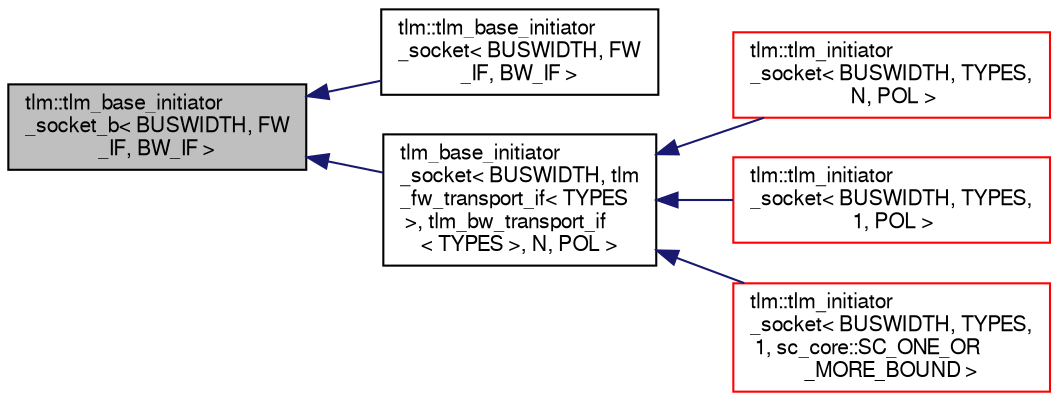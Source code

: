digraph "tlm::tlm_base_initiator_socket_b&lt; BUSWIDTH, FW_IF, BW_IF &gt;"
{
  edge [fontname="FreeSans",fontsize="10",labelfontname="FreeSans",labelfontsize="10"];
  node [fontname="FreeSans",fontsize="10",shape=record];
  rankdir="LR";
  Node0 [label="tlm::tlm_base_initiator\l_socket_b\< BUSWIDTH, FW\l_IF, BW_IF \>",height=0.2,width=0.4,color="black", fillcolor="grey75", style="filled", fontcolor="black"];
  Node0 -> Node1 [dir="back",color="midnightblue",fontsize="10",style="solid",fontname="FreeSans"];
  Node1 [label="tlm::tlm_base_initiator\l_socket\< BUSWIDTH, FW\l_IF, BW_IF \>",height=0.2,width=0.4,color="black", fillcolor="white", style="filled",URL="$a02515.html"];
  Node0 -> Node2 [dir="back",color="midnightblue",fontsize="10",style="solid",fontname="FreeSans"];
  Node2 [label="tlm_base_initiator\l_socket\< BUSWIDTH, tlm\l_fw_transport_if\< TYPES\l \>, tlm_bw_transport_if\l\< TYPES \>, N, POL \>",height=0.2,width=0.4,color="black", fillcolor="white", style="filled",URL="$a02515.html"];
  Node2 -> Node3 [dir="back",color="midnightblue",fontsize="10",style="solid",fontname="FreeSans"];
  Node3 [label="tlm::tlm_initiator\l_socket\< BUSWIDTH, TYPES,\l N, POL \>",height=0.2,width=0.4,color="red", fillcolor="white", style="filled",URL="$a02519.html"];
  Node2 -> Node8 [dir="back",color="midnightblue",fontsize="10",style="solid",fontname="FreeSans"];
  Node8 [label="tlm::tlm_initiator\l_socket\< BUSWIDTH, TYPES,\l 1, POL \>",height=0.2,width=0.4,color="red", fillcolor="white", style="filled",URL="$a02519.html"];
  Node2 -> Node15 [dir="back",color="midnightblue",fontsize="10",style="solid",fontname="FreeSans"];
  Node15 [label="tlm::tlm_initiator\l_socket\< BUSWIDTH, TYPES,\l 1, sc_core::SC_ONE_OR\l_MORE_BOUND \>",height=0.2,width=0.4,color="red", fillcolor="white", style="filled",URL="$a02519.html"];
}
